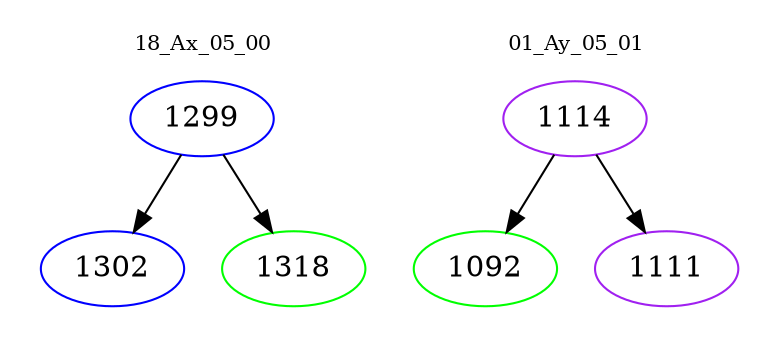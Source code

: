digraph{
subgraph cluster_0 {
color = white
label = "18_Ax_05_00";
fontsize=10;
T0_1299 [label="1299", color="blue"]
T0_1299 -> T0_1302 [color="black"]
T0_1302 [label="1302", color="blue"]
T0_1299 -> T0_1318 [color="black"]
T0_1318 [label="1318", color="green"]
}
subgraph cluster_1 {
color = white
label = "01_Ay_05_01";
fontsize=10;
T1_1114 [label="1114", color="purple"]
T1_1114 -> T1_1092 [color="black"]
T1_1092 [label="1092", color="green"]
T1_1114 -> T1_1111 [color="black"]
T1_1111 [label="1111", color="purple"]
}
}
